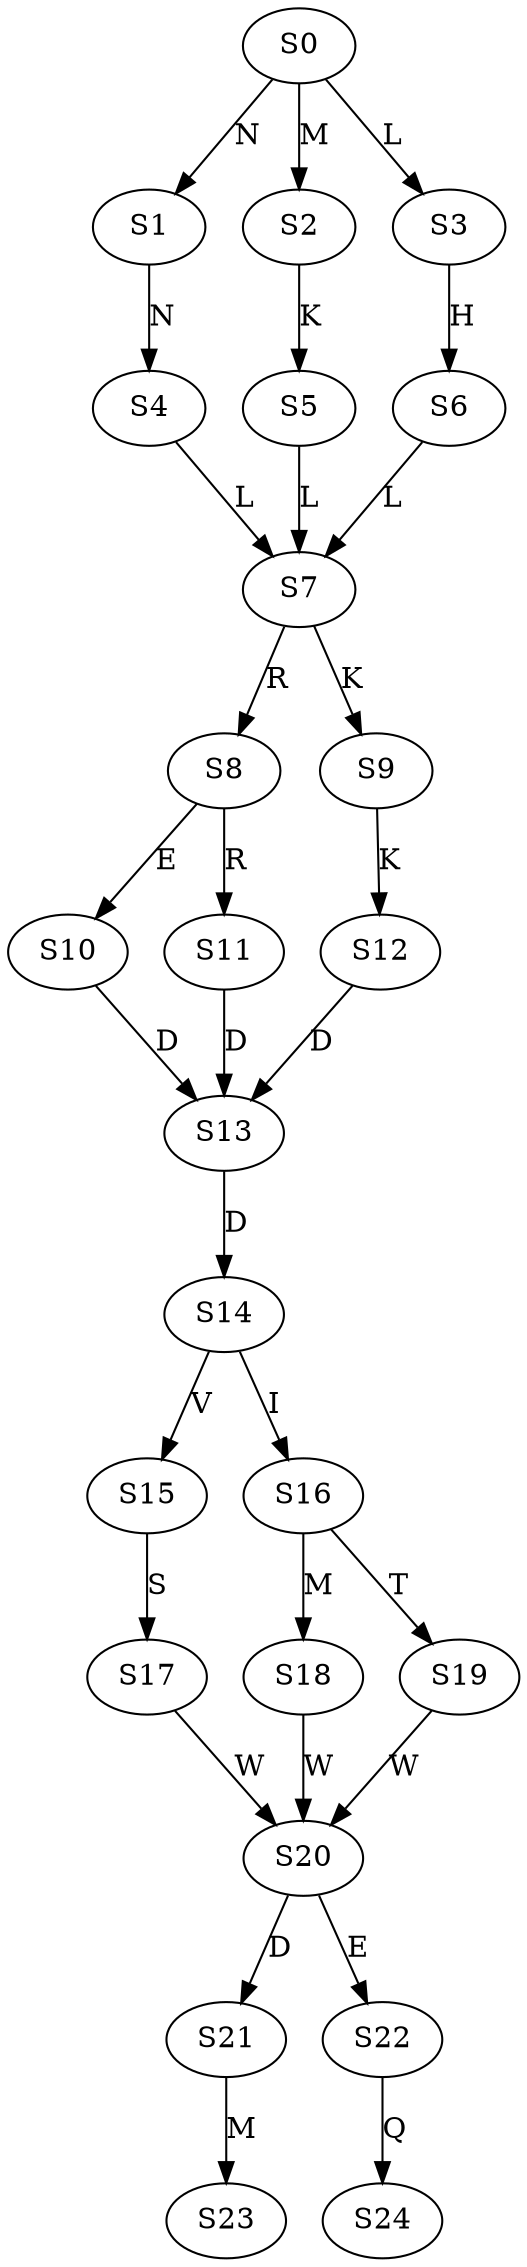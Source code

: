 strict digraph  {
	S0 -> S1 [ label = N ];
	S0 -> S2 [ label = M ];
	S0 -> S3 [ label = L ];
	S1 -> S4 [ label = N ];
	S2 -> S5 [ label = K ];
	S3 -> S6 [ label = H ];
	S4 -> S7 [ label = L ];
	S5 -> S7 [ label = L ];
	S6 -> S7 [ label = L ];
	S7 -> S8 [ label = R ];
	S7 -> S9 [ label = K ];
	S8 -> S10 [ label = E ];
	S8 -> S11 [ label = R ];
	S9 -> S12 [ label = K ];
	S10 -> S13 [ label = D ];
	S11 -> S13 [ label = D ];
	S12 -> S13 [ label = D ];
	S13 -> S14 [ label = D ];
	S14 -> S15 [ label = V ];
	S14 -> S16 [ label = I ];
	S15 -> S17 [ label = S ];
	S16 -> S18 [ label = M ];
	S16 -> S19 [ label = T ];
	S17 -> S20 [ label = W ];
	S18 -> S20 [ label = W ];
	S19 -> S20 [ label = W ];
	S20 -> S21 [ label = D ];
	S20 -> S22 [ label = E ];
	S21 -> S23 [ label = M ];
	S22 -> S24 [ label = Q ];
}
